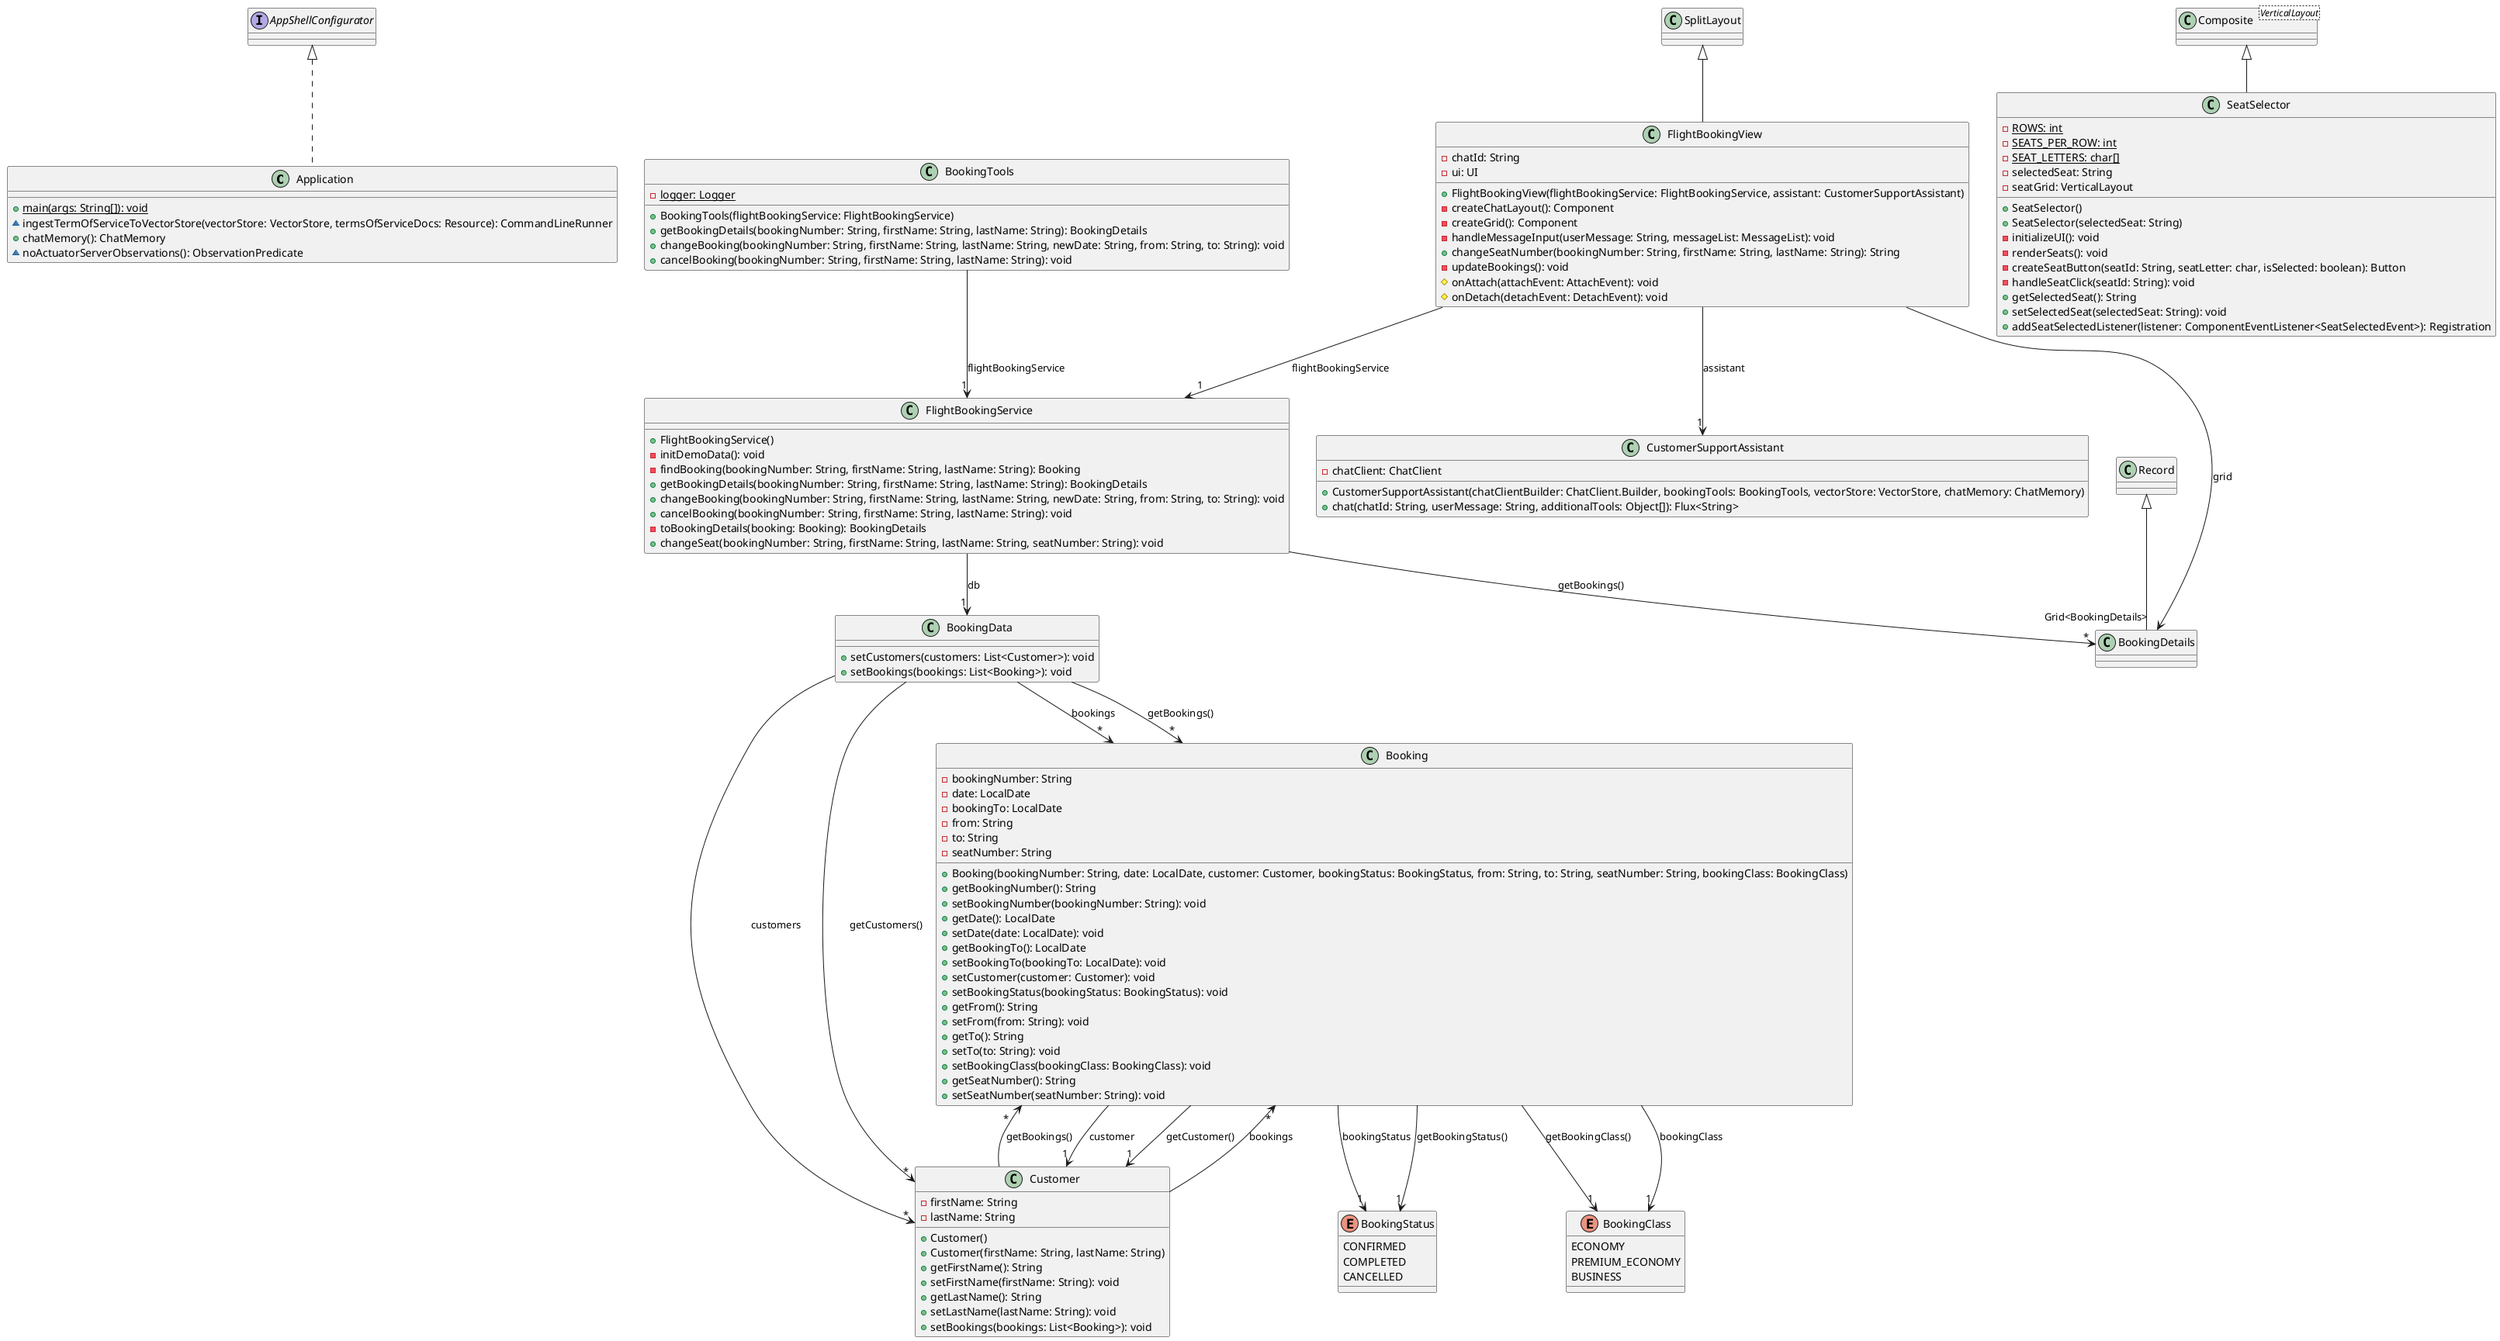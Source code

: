 @startuml
	class Application [[java:ai.spring.demo.ai.playground.Application]] {
		+{static} main(args: String[]): void
		~ingestTermOfServiceToVectorStore(vectorStore: VectorStore, termsOfServiceDocs: Resource): CommandLineRunner
		+chatMemory(): ChatMemory
		~noActuatorServerObservations(): ObservationPredicate
	}
	interface AppShellConfigurator {
	}
	AppShellConfigurator <|.. Application
	class Booking [[java:ai.spring.demo.ai.playground.data.Booking]] {
		-bookingNumber: String
		-date: LocalDate
		-bookingTo: LocalDate
		-from: String
		-to: String
		-seatNumber: String
		+Booking(bookingNumber: String, date: LocalDate, customer: Customer, bookingStatus: BookingStatus, from: String, to: String, seatNumber: String, bookingClass: BookingClass)
		+getBookingNumber(): String
		+setBookingNumber(bookingNumber: String): void
		+getDate(): LocalDate
		+setDate(date: LocalDate): void
		+getBookingTo(): LocalDate
		+setBookingTo(bookingTo: LocalDate): void
		+setCustomer(customer: Customer): void
		+setBookingStatus(bookingStatus: BookingStatus): void
		+getFrom(): String
		+setFrom(from: String): void
		+getTo(): String
		+setTo(to: String): void
		+setBookingClass(bookingClass: BookingClass): void
		+getSeatNumber(): String
		+setSeatNumber(seatNumber: String): void
	}
	class Customer {
	}
	Booking --> "1" Customer : customer
	class BookingStatus {
	}
	Booking --> "1" BookingStatus : bookingStatus
	class BookingClass {
	}
	Booking --> "1" BookingClass : bookingClass
	class Customer {
	}
	Booking --> "1" Customer : getCustomer()
	class BookingStatus {
	}
	Booking --> "1" BookingStatus : getBookingStatus()
	class BookingClass {
	}
	Booking --> "1" BookingClass : getBookingClass()
	class BookingData [[java:ai.spring.demo.ai.playground.data.BookingData]] {
		+setCustomers(customers: List<Customer>): void
		+setBookings(bookings: List<Booking>): void
	}
	class Customer {
	}
	BookingData --> "*" Customer : customers
	class Booking {
	}
	BookingData --> "*" Booking : bookings
	class Customer {
	}
	BookingData --> "*" Customer : getCustomers()
	class Booking {
	}
	BookingData --> "*" Booking : getBookings()
	class BookingDetails [[java:ai.spring.demo.ai.playground.data.BookingDetails]] {
	}
	class Record {
	}
	Record <|-- BookingDetails
	enum BookingStatus [[java:ai.spring.demo.ai.playground.data.BookingStatus]] {
		CONFIRMED
		COMPLETED
		CANCELLED
	}
	class Customer [[java:ai.spring.demo.ai.playground.data.Customer]] {
		-firstName: String
		-lastName: String
		+Customer()
		+Customer(firstName: String, lastName: String)
		+getFirstName(): String
		+setFirstName(firstName: String): void
		+getLastName(): String
		+setLastName(lastName: String): void
		+setBookings(bookings: List<Booking>): void
	}
	class Booking {
	}
	Customer --> "*" Booking : bookings
	class Booking {
	}
	Customer --> "*" Booking : getBookings()
	enum BookingClass [[java:ai.spring.demo.ai.playground.data.BookingClass]] {
		ECONOMY
		PREMIUM_ECONOMY
		BUSINESS
	}
	class BookingTools [[java:ai.spring.demo.ai.playground.services.BookingTools]] {
		-{static} logger: Logger
		+BookingTools(flightBookingService: FlightBookingService)
		+getBookingDetails(bookingNumber: String, firstName: String, lastName: String): BookingDetails
		+changeBooking(bookingNumber: String, firstName: String, lastName: String, newDate: String, from: String, to: String): void
		+cancelBooking(bookingNumber: String, firstName: String, lastName: String): void
	}
	class FlightBookingService {
	}
	BookingTools --> "1" FlightBookingService : flightBookingService
	class FlightBookingService [[java:ai.spring.demo.ai.playground.services.FlightBookingService]] {
		+FlightBookingService()
		-initDemoData(): void
		-findBooking(bookingNumber: String, firstName: String, lastName: String): Booking
		+getBookingDetails(bookingNumber: String, firstName: String, lastName: String): BookingDetails
		+changeBooking(bookingNumber: String, firstName: String, lastName: String, newDate: String, from: String, to: String): void
		+cancelBooking(bookingNumber: String, firstName: String, lastName: String): void
		-toBookingDetails(booking: Booking): BookingDetails
		+changeSeat(bookingNumber: String, firstName: String, lastName: String, seatNumber: String): void
	}
	class BookingData {
	}
	FlightBookingService --> "1" BookingData : db
	class BookingDetails {
	}
	FlightBookingService --> "*" BookingDetails : getBookings()
	class CustomerSupportAssistant [[java:ai.spring.demo.ai.playground.services.CustomerSupportAssistant]] {
		-chatClient: ChatClient
		+CustomerSupportAssistant(chatClientBuilder: ChatClient.Builder, bookingTools: BookingTools, vectorStore: VectorStore, chatMemory: ChatMemory)
		+chat(chatId: String, userMessage: String, additionalTools: Object[]): Flux<String>
	}
	class SeatSelector [[java:ai.spring.demo.ai.playground.ui.component.SeatSelector]] {
		-{static} ROWS: int
		-{static} SEATS_PER_ROW: int
		-{static} SEAT_LETTERS: char[]
		-selectedSeat: String
		-seatGrid: VerticalLayout
		+SeatSelector()
		+SeatSelector(selectedSeat: String)
		-initializeUI(): void
		-renderSeats(): void
		-createSeatButton(seatId: String, seatLetter: char, isSelected: boolean): Button
		-handleSeatClick(seatId: String): void
		+getSelectedSeat(): String
		+setSelectedSeat(selectedSeat: String): void
		+addSeatSelectedListener(listener: ComponentEventListener<SeatSelectedEvent>): Registration
	}
	class "Composite<VerticalLayout>" as Composite_VerticalLayout_ {
	}
	Composite_VerticalLayout_ <|-- SeatSelector
	class FlightBookingView [[java:ai.spring.demo.ai.playground.ui.view.FlightBookingView]] {
		-chatId: String
		-ui: UI
		+FlightBookingView(flightBookingService: FlightBookingService, assistant: CustomerSupportAssistant)
		-createChatLayout(): Component
		-createGrid(): Component
		-handleMessageInput(userMessage: String, messageList: MessageList): void
		+changeSeatNumber(bookingNumber: String, firstName: String, lastName: String): String
		-updateBookings(): void
		#onAttach(attachEvent: AttachEvent): void
		#onDetach(detachEvent: DetachEvent): void
	}
	class FlightBookingService {
	}
	FlightBookingView --> "1" FlightBookingService : flightBookingService
	class CustomerSupportAssistant {
	}
	FlightBookingView --> "1" CustomerSupportAssistant : assistant
	class BookingDetails {
	}
	FlightBookingView --> "Grid<BookingDetails>" BookingDetails : grid
	class SplitLayout {
	}
	SplitLayout <|-- FlightBookingView
@enduml
